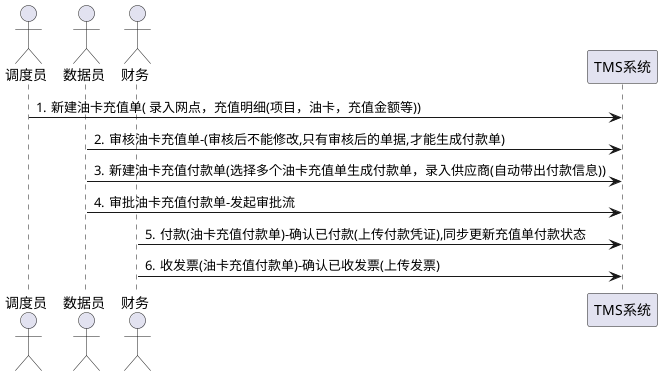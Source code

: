 @startuml
actor "调度员" as dispatcher
actor "数据员" as data
actor "财务" as finance
participant "TMS系统" as tms
autonumber "."

dispatcher->tms:新建油卡充值单( 录入网点，充值明细(项目，油卡，充值金额等))
data->tms:审核油卡充值单-(审核后不能修改,只有审核后的单据,才能生成付款单)
data->tms:新建油卡充值付款单(选择多个油卡充值单生成付款单，录入供应商(自动带出付款信息))
data->tms:审批油卡充值付款单-发起审批流
finance->tms:付款(油卡充值付款单)-确认已付款(上传付款凭证),同步更新充值单付款状态
finance->tms:收发票(油卡充值付款单)-确认已收发票(上传发票)
@enduml 